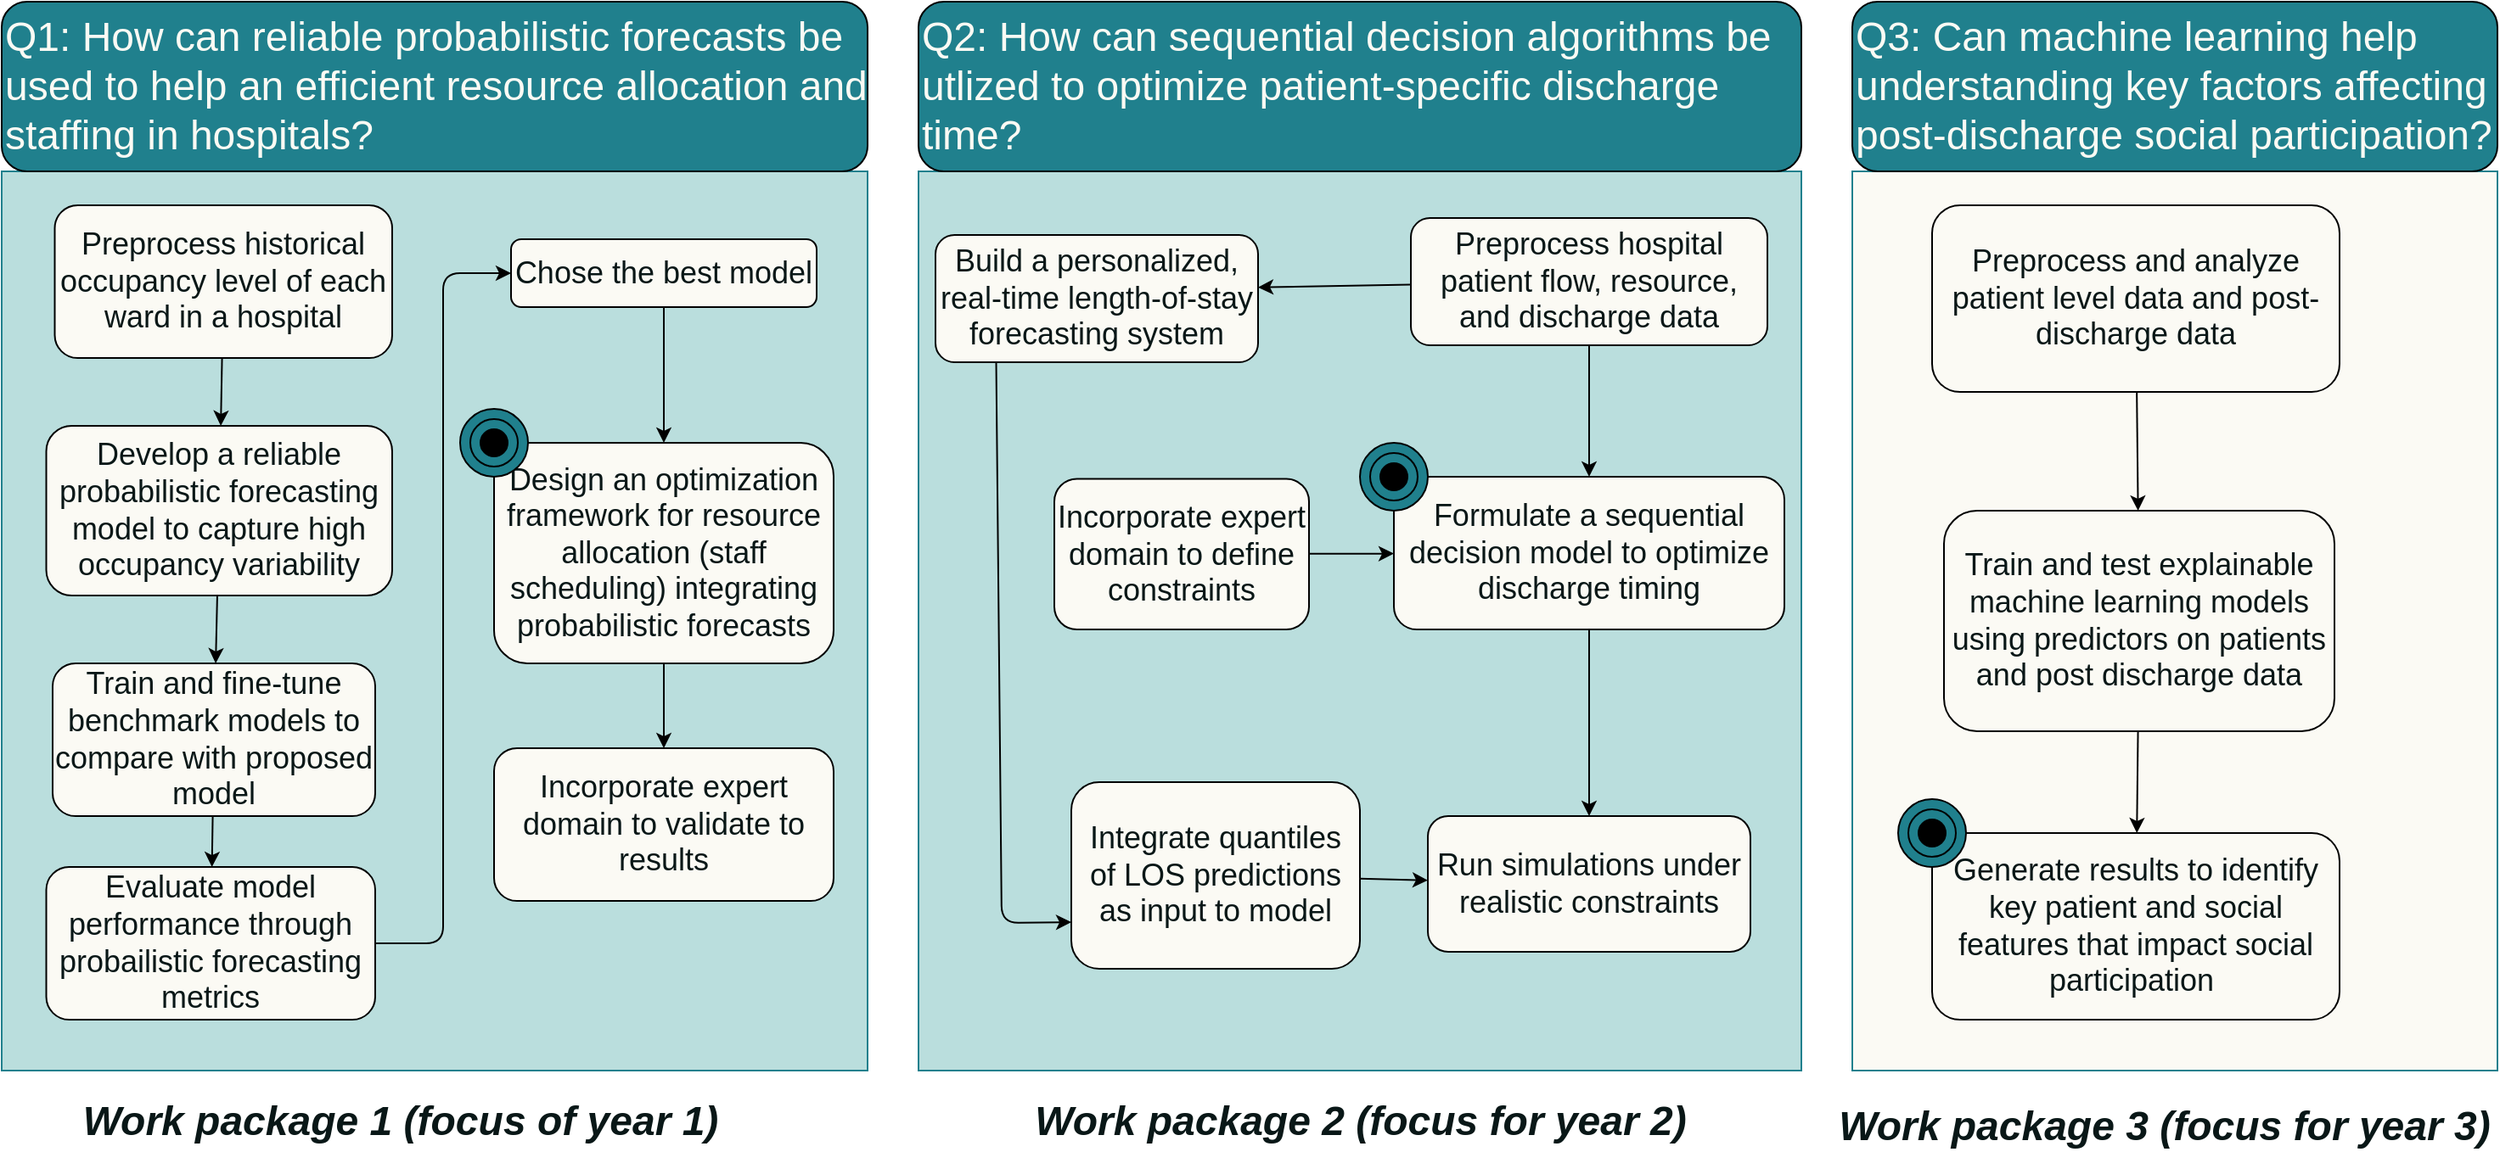 <mxfile>
    <diagram id="nRn66sDih53P0WB61xkh" name="Page-1">
        <mxGraphModel dx="1913" dy="1754" grid="1" gridSize="10" guides="1" tooltips="1" connect="1" arrows="1" fold="1" page="1" pageScale="1" pageWidth="827" pageHeight="1169" math="1" shadow="0">
            <root>
                <mxCell id="0"/>
                <mxCell id="1" parent="0"/>
                <mxCell id="36" value="" style="rounded=0;whiteSpace=wrap;html=1;fillColor=#FBFAF4;strokeColor=#20808D;strokeWidth=1;" parent="1" vertex="1">
                    <mxGeometry x="800" y="30" width="380" height="530" as="geometry"/>
                </mxCell>
                <mxCell id="35" value="" style="rounded=0;whiteSpace=wrap;html=1;fillColor=#BADEDD;strokeColor=#20808D;strokeWidth=1;" parent="1" vertex="1">
                    <mxGeometry x="250" y="30" width="520" height="530" as="geometry"/>
                </mxCell>
                <mxCell id="33" value="" style="rounded=0;whiteSpace=wrap;html=1;fillColor=light-dark(#BADEDD,#20808D);strokeColor=#20808D;strokeWidth=1;" parent="1" vertex="1">
                    <mxGeometry x="-290" y="30" width="510" height="530" as="geometry"/>
                </mxCell>
                <mxCell id="4" value="" style="edgeStyle=none;html=1;" parent="1" source="2" target="3" edge="1">
                    <mxGeometry relative="1" as="geometry"/>
                </mxCell>
                <mxCell id="2" value="&lt;font style=&quot;color: rgb(9, 23, 23); font-size: 18px;&quot;&gt;Preprocess historical occupancy level of each ward in a hospital&lt;/font&gt;" style="rounded=1;whiteSpace=wrap;html=1;fillColor=#FBFAF4;" parent="1" vertex="1">
                    <mxGeometry x="-258.75" y="50" width="198.75" height="90" as="geometry"/>
                </mxCell>
                <mxCell id="6" value="" style="edgeStyle=none;html=1;" parent="1" source="3" target="5" edge="1">
                    <mxGeometry relative="1" as="geometry"/>
                </mxCell>
                <mxCell id="3" value="&lt;font style=&quot;color: rgb(9, 23, 23); font-size: 18px;&quot;&gt;Develop a reliable probabilistic forecasting model to capture high occupancy variability&lt;/font&gt;" style="whiteSpace=wrap;html=1;rounded=1;fillColor=#FBFAF4;" parent="1" vertex="1">
                    <mxGeometry x="-263.75" y="180" width="203.75" height="100" as="geometry"/>
                </mxCell>
                <mxCell id="8" value="" style="edgeStyle=none;html=1;" parent="1" source="5" target="7" edge="1">
                    <mxGeometry relative="1" as="geometry"/>
                </mxCell>
                <mxCell id="5" value="&lt;font style=&quot;color: rgb(9, 23, 23); font-size: 18px;&quot;&gt;Train and fine-tune benchmark models to compare with proposed model&lt;/font&gt;" style="whiteSpace=wrap;html=1;rounded=1;fillColor=#FBFAF4;" parent="1" vertex="1">
                    <mxGeometry x="-260" y="320" width="190" height="90" as="geometry"/>
                </mxCell>
                <mxCell id="13" value="" style="edgeStyle=none;html=1;entryX=0;entryY=0.5;entryDx=0;entryDy=0;exitX=1;exitY=0.5;exitDx=0;exitDy=0;" parent="1" target="12" edge="1">
                    <mxGeometry relative="1" as="geometry">
                        <mxPoint x="-80" y="485" as="sourcePoint"/>
                        <mxPoint y="90" as="targetPoint"/>
                        <Array as="points">
                            <mxPoint x="-30" y="485"/>
                            <mxPoint x="-30" y="90"/>
                        </Array>
                    </mxGeometry>
                </mxCell>
                <mxCell id="7" value="&lt;font style=&quot;color: rgb(9, 23, 23); font-size: 18px;&quot;&gt;Evaluate model performance through probailistic forecasting metrics&lt;/font&gt;" style="whiteSpace=wrap;html=1;rounded=1;fillColor=#FBFAF4;" parent="1" vertex="1">
                    <mxGeometry x="-263.75" y="440" width="193.75" height="90" as="geometry"/>
                </mxCell>
                <mxCell id="10" value="&lt;font style=&quot;color: rgb(9, 23, 23); font-size: 18px;&quot;&gt;Incorporate expert domain to validate to results&lt;/font&gt;" style="rounded=1;whiteSpace=wrap;html=1;fillColor=#FBFAF4;" parent="1" vertex="1">
                    <mxGeometry y="370" width="200" height="90" as="geometry"/>
                </mxCell>
                <mxCell id="51" value="" style="edgeStyle=none;html=1;" parent="1" source="12" target="50" edge="1">
                    <mxGeometry relative="1" as="geometry"/>
                </mxCell>
                <mxCell id="12" value="&lt;font style=&quot;color: rgb(9, 23, 23); font-size: 18px;&quot;&gt;Chose the best model&lt;/font&gt;" style="whiteSpace=wrap;html=1;rounded=1;fillColor=#FBFAF4;" parent="1" vertex="1">
                    <mxGeometry x="10" y="70" width="180" height="40" as="geometry"/>
                </mxCell>
                <mxCell id="18" value="" style="edgeStyle=none;html=1;" parent="1" source="16" target="17" edge="1">
                    <mxGeometry relative="1" as="geometry"/>
                </mxCell>
                <mxCell id="47" value="" style="edgeStyle=none;html=1;entryX=1;entryY=0.411;entryDx=0;entryDy=0;entryPerimeter=0;" parent="1" source="16" target="46" edge="1">
                    <mxGeometry relative="1" as="geometry"/>
                </mxCell>
                <mxCell id="16" value="&lt;font style=&quot;color: rgb(9, 23, 23); font-size: 18px;&quot;&gt;Preprocess hospital patient flow, resource, and discharge data&lt;/font&gt;" style="rounded=1;whiteSpace=wrap;html=1;fillColor=#FBFAF4;" parent="1" vertex="1">
                    <mxGeometry x="540" y="57.5" width="210" height="75" as="geometry"/>
                </mxCell>
                <mxCell id="20" value="" style="edgeStyle=none;html=1;" parent="1" source="17" target="19" edge="1">
                    <mxGeometry relative="1" as="geometry"/>
                </mxCell>
                <mxCell id="17" value="&lt;font style=&quot;font-size: 18px; color: rgb(9, 23, 23);&quot;&gt;Formulate a sequential decision model to optimize discharge timing&lt;/font&gt;" style="whiteSpace=wrap;html=1;rounded=1;fillColor=#FBFAF4;" parent="1" vertex="1">
                    <mxGeometry x="530" y="210" width="230" height="90" as="geometry"/>
                </mxCell>
                <mxCell id="19" value="&lt;font style=&quot;color: rgb(9, 23, 23); font-size: 18px;&quot;&gt;Run simulations under realistic constraints&lt;/font&gt;" style="whiteSpace=wrap;html=1;rounded=1;fillColor=#FBFAF4;" parent="1" vertex="1">
                    <mxGeometry x="550" y="410" width="190" height="80" as="geometry"/>
                </mxCell>
                <mxCell id="60" value="" style="edgeStyle=none;html=1;" parent="1" source="26" target="19" edge="1">
                    <mxGeometry relative="1" as="geometry"/>
                </mxCell>
                <mxCell id="26" value="&lt;font style=&quot;color: rgb(9, 23, 23); font-size: 18px;&quot;&gt;Integrate quantiles of LOS predictions as input to model&lt;/font&gt;" style="whiteSpace=wrap;html=1;rounded=1;fillColor=#FBFAF4;" parent="1" vertex="1">
                    <mxGeometry x="340" y="390" width="170" height="110" as="geometry"/>
                </mxCell>
                <mxCell id="30" value="" style="edgeStyle=none;html=1;" parent="1" source="28" target="29" edge="1">
                    <mxGeometry relative="1" as="geometry"/>
                </mxCell>
                <mxCell id="28" value="&lt;span&gt;&lt;font style=&quot;color: rgb(9, 23, 23); font-size: 18px;&quot;&gt;Preprocess and analyze patient level data and post-discharge data&lt;/font&gt;&lt;/span&gt;" style="rounded=1;whiteSpace=wrap;html=1;fillColor=#FBFAF4;" parent="1" vertex="1">
                    <mxGeometry x="847" y="50" width="240" height="110" as="geometry"/>
                </mxCell>
                <mxCell id="32" value="" style="edgeStyle=none;html=1;" parent="1" source="29" target="31" edge="1">
                    <mxGeometry relative="1" as="geometry"/>
                </mxCell>
                <mxCell id="29" value="&lt;font style=&quot;color: rgb(9, 23, 23); font-size: 18px;&quot;&gt;Train and test explainable machine learning models using predictors on patients and post discharge data&lt;/font&gt;" style="whiteSpace=wrap;html=1;rounded=1;fillColor=#FBFAF4;" parent="1" vertex="1">
                    <mxGeometry x="854" y="230" width="230" height="130" as="geometry"/>
                </mxCell>
                <mxCell id="31" value="&lt;font style=&quot;color: rgb(9, 23, 23); font-size: 18px;&quot;&gt;Generate results to identify key patient and social features that impact social participation&amp;nbsp;&lt;/font&gt;" style="whiteSpace=wrap;html=1;rounded=1;fillColor=#FBFAF4;" parent="1" vertex="1">
                    <mxGeometry x="847" y="420" width="240" height="110" as="geometry"/>
                </mxCell>
                <mxCell id="34" value="&lt;font style=&quot;font-size: 24px; color: rgb(9, 23, 23);&quot;&gt;&lt;i style=&quot;&quot;&gt;&lt;b style=&quot;&quot;&gt;Work package 1 (focus of year 1)&lt;/b&gt;&lt;/i&gt;&lt;/font&gt;" style="text;html=1;align=center;verticalAlign=middle;whiteSpace=wrap;rounded=0;" parent="1" vertex="1">
                    <mxGeometry x="-250" y="585" width="390" height="10" as="geometry"/>
                </mxCell>
                <mxCell id="37" value="&lt;i style=&quot;scrollbar-color: rgb(226, 226, 226) rgb(251, 251, 251);&quot;&gt;&lt;b style=&quot;scrollbar-color: rgb(226, 226, 226) rgb(251, 251, 251);&quot;&gt;&lt;font style=&quot;color: rgb(9, 23, 23); font-size: 24px;&quot;&gt;Work package 2 (focus for year 2)&lt;/font&gt;&lt;/b&gt;&lt;/i&gt;" style="text;html=1;align=center;verticalAlign=middle;whiteSpace=wrap;rounded=0;" parent="1" vertex="1">
                    <mxGeometry x="309.5" y="575" width="401" height="30" as="geometry"/>
                </mxCell>
                <mxCell id="45" value="" style="edgeStyle=none;html=1;" parent="1" source="43" target="17" edge="1">
                    <mxGeometry relative="1" as="geometry"/>
                </mxCell>
                <mxCell id="43" value="&lt;font style=&quot;color: rgb(9, 23, 23); font-size: 18px;&quot;&gt;Incorporate expert domain to define constraints&lt;/font&gt;" style="whiteSpace=wrap;html=1;fillColor=#FBFAF4;rounded=1;" parent="1" vertex="1">
                    <mxGeometry x="330" y="211.25" width="150" height="88.75" as="geometry"/>
                </mxCell>
                <mxCell id="64" style="edgeStyle=none;html=1;entryX=0;entryY=0.75;entryDx=0;entryDy=0;exitX=0.188;exitY=0.958;exitDx=0;exitDy=0;exitPerimeter=0;" parent="1" source="46" target="26" edge="1">
                    <mxGeometry relative="1" as="geometry">
                        <Array as="points">
                            <mxPoint x="299" y="473"/>
                        </Array>
                    </mxGeometry>
                </mxCell>
                <mxCell id="46" value="&lt;font style=&quot;color: rgb(9, 23, 23); font-size: 18px;&quot;&gt;Build a personalized, real-time length-of-stay forecasting system&lt;/font&gt;" style="whiteSpace=wrap;html=1;fillColor=#FBFAF4;rounded=1;" parent="1" vertex="1">
                    <mxGeometry x="260" y="67.5" width="190" height="75" as="geometry"/>
                </mxCell>
                <mxCell id="52" value="" style="edgeStyle=none;html=1;" parent="1" source="50" target="10" edge="1">
                    <mxGeometry relative="1" as="geometry"/>
                </mxCell>
                <mxCell id="50" value="&lt;font style=&quot;color: rgb(9, 23, 23); font-size: 18px;&quot;&gt;Design an optimization framework for&lt;span style=&quot;color: rgb(9, 23, 23);&quot;&gt;&amp;nbsp;resource allocation (staff scheduling)&amp;nbsp;&lt;/span&gt;integrating probabilistic forecasts&lt;/font&gt;" style="whiteSpace=wrap;html=1;fillColor=#FBFAF4;rounded=1;align=center;" parent="1" vertex="1">
                    <mxGeometry y="190" width="200" height="130" as="geometry"/>
                </mxCell>
                <mxCell id="65" value="&lt;i style=&quot;scrollbar-color: rgb(226, 226, 226) rgb(251, 251, 251);&quot;&gt;&lt;b style=&quot;scrollbar-color: rgb(226, 226, 226) rgb(251, 251, 251);&quot;&gt;&lt;font style=&quot;color: rgb(9, 23, 23); font-size: 24px;&quot;&gt;Work package 3 (focus for year 3)&lt;/font&gt;&lt;/b&gt;&lt;/i&gt;" style="text;html=1;align=center;verticalAlign=middle;whiteSpace=wrap;rounded=0;" parent="1" vertex="1">
                    <mxGeometry x="790" y="580" width="388" height="25" as="geometry"/>
                </mxCell>
                <mxCell id="69" value="&lt;font style=&quot;font-size: 24px; color: rgb(251, 250, 244);&quot;&gt;Q1: How can reliable probabilistic forecasts be used to help an efficient resource allocation and staffing in hospitals?&lt;/font&gt;" style="rounded=1;whiteSpace=wrap;html=1;align=left;fillColor=#20808D;" parent="1" vertex="1">
                    <mxGeometry x="-290" y="-70" width="510" height="100" as="geometry"/>
                </mxCell>
                <mxCell id="71" value="&lt;font style=&quot;font-size: 24px; color: rgb(251, 250, 244);&quot;&gt;Q3: Can machine learning help understanding key factors affecting post-discharge social participation?&lt;/font&gt;" style="rounded=1;whiteSpace=wrap;html=1;align=left;fillColor=#20808D;" parent="1" vertex="1">
                    <mxGeometry x="800" y="-70" width="380" height="100" as="geometry"/>
                </mxCell>
                <mxCell id="72" value="&lt;span style=&quot;font-size: 24px;&quot;&gt;&lt;font style=&quot;color: rgb(251, 250, 244);&quot;&gt;Q2: How can sequential decision algorithms be utlized to optimize patient-specific discharge time?&lt;/font&gt;&lt;/span&gt;" style="rounded=1;whiteSpace=wrap;html=1;align=left;fillColor=#20808D;" parent="1" vertex="1">
                    <mxGeometry x="250" y="-70" width="520" height="100" as="geometry"/>
                </mxCell>
                <mxCell id="73" value="" style="html=1;outlineConnect=0;whiteSpace=wrap;fillColor=#20808D;shape=mxgraph.archimate3.goal;direction=south;" parent="1" vertex="1">
                    <mxGeometry x="-20" y="170" width="40" height="40" as="geometry"/>
                </mxCell>
                <mxCell id="77" value="" style="html=1;outlineConnect=0;whiteSpace=wrap;fillColor=#20808D;shape=mxgraph.archimate3.goal;" parent="1" vertex="1">
                    <mxGeometry x="510" y="190" width="40" height="40" as="geometry"/>
                </mxCell>
                <mxCell id="78" value="" style="html=1;outlineConnect=0;whiteSpace=wrap;fillColor=#20808D;shape=mxgraph.archimate3.goal;" parent="1" vertex="1">
                    <mxGeometry x="827" y="400" width="40" height="40" as="geometry"/>
                </mxCell>
            </root>
        </mxGraphModel>
    </diagram>
</mxfile>